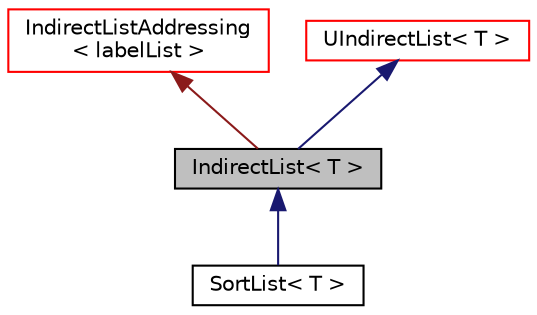 digraph "IndirectList&lt; T &gt;"
{
  bgcolor="transparent";
  edge [fontname="Helvetica",fontsize="10",labelfontname="Helvetica",labelfontsize="10"];
  node [fontname="Helvetica",fontsize="10",shape=record];
  Node1 [label="IndirectList\< T \>",height=0.2,width=0.4,color="black", fillcolor="grey75", style="filled" fontcolor="black"];
  Node2 -> Node1 [dir="back",color="firebrick4",fontsize="10",style="solid",fontname="Helvetica"];
  Node2 [label="IndirectListAddressing\l\< labelList \>",height=0.2,width=0.4,color="red",URL="$classFoam_1_1IndirectListAddressing.html"];
  Node3 -> Node1 [dir="back",color="midnightblue",fontsize="10",style="solid",fontname="Helvetica"];
  Node3 [label="UIndirectList\< T \>",height=0.2,width=0.4,color="red",URL="$classFoam_1_1UIndirectList.html",tooltip="A List with indirect addressing. "];
  Node1 -> Node4 [dir="back",color="midnightblue",fontsize="10",style="solid",fontname="Helvetica"];
  Node4 [label="SortList\< T \>",height=0.2,width=0.4,color="black",URL="$classFoam_1_1SortList.html",tooltip="An indirect list with addressing based on sorting. The list is sorted upon construction or when expli..."];
}
